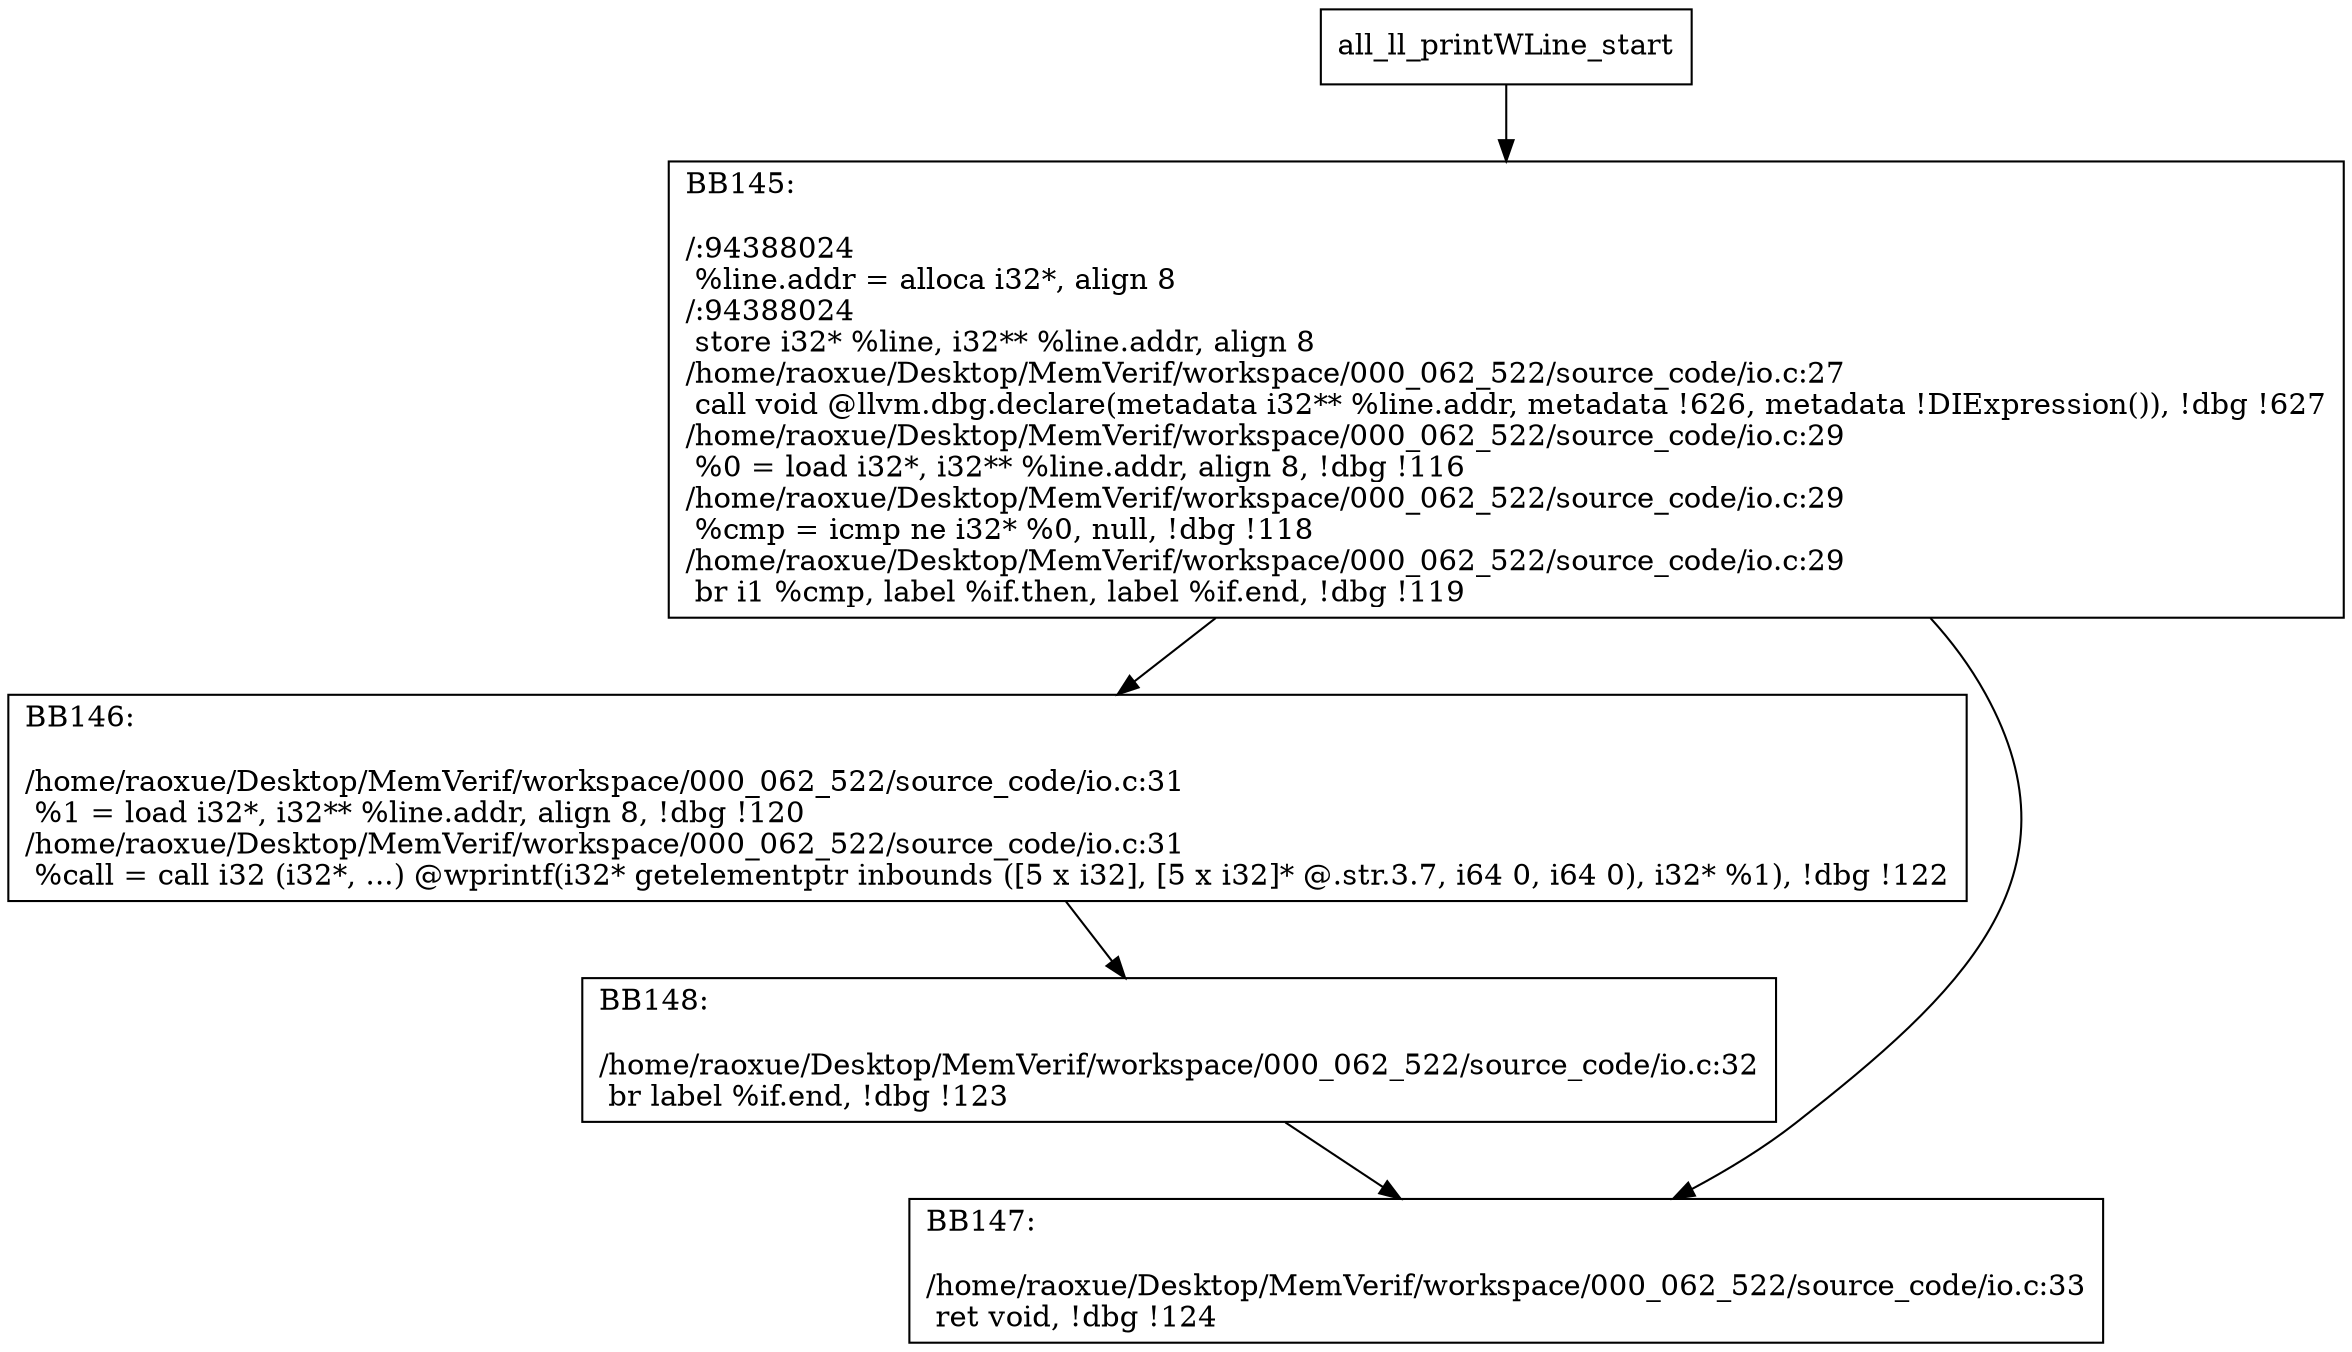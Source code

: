 digraph "CFG for'all_ll_printWLine' function" {
	BBall_ll_printWLine_start[shape=record,label="{all_ll_printWLine_start}"];
	BBall_ll_printWLine_start-> all_ll_printWLineBB145;
	all_ll_printWLineBB145 [shape=record, label="{BB145:\l\l/:94388024\l
  %line.addr = alloca i32*, align 8\l
/:94388024\l
  store i32* %line, i32** %line.addr, align 8\l
/home/raoxue/Desktop/MemVerif/workspace/000_062_522/source_code/io.c:27\l
  call void @llvm.dbg.declare(metadata i32** %line.addr, metadata !626, metadata !DIExpression()), !dbg !627\l
/home/raoxue/Desktop/MemVerif/workspace/000_062_522/source_code/io.c:29\l
  %0 = load i32*, i32** %line.addr, align 8, !dbg !116\l
/home/raoxue/Desktop/MemVerif/workspace/000_062_522/source_code/io.c:29\l
  %cmp = icmp ne i32* %0, null, !dbg !118\l
/home/raoxue/Desktop/MemVerif/workspace/000_062_522/source_code/io.c:29\l
  br i1 %cmp, label %if.then, label %if.end, !dbg !119\l
}"];
	all_ll_printWLineBB145-> all_ll_printWLineBB146;
	all_ll_printWLineBB145-> all_ll_printWLineBB147;
	all_ll_printWLineBB146 [shape=record, label="{BB146:\l\l/home/raoxue/Desktop/MemVerif/workspace/000_062_522/source_code/io.c:31\l
  %1 = load i32*, i32** %line.addr, align 8, !dbg !120\l
/home/raoxue/Desktop/MemVerif/workspace/000_062_522/source_code/io.c:31\l
  %call = call i32 (i32*, ...) @wprintf(i32* getelementptr inbounds ([5 x i32], [5 x i32]* @.str.3.7, i64 0, i64 0), i32* %1), !dbg !122\l
}"];
	all_ll_printWLineBB146-> all_ll_printWLineBB148;
	all_ll_printWLineBB148 [shape=record, label="{BB148:\l\l/home/raoxue/Desktop/MemVerif/workspace/000_062_522/source_code/io.c:32\l
  br label %if.end, !dbg !123\l
}"];
	all_ll_printWLineBB148-> all_ll_printWLineBB147;
	all_ll_printWLineBB147 [shape=record, label="{BB147:\l\l/home/raoxue/Desktop/MemVerif/workspace/000_062_522/source_code/io.c:33\l
  ret void, !dbg !124\l
}"];
}
